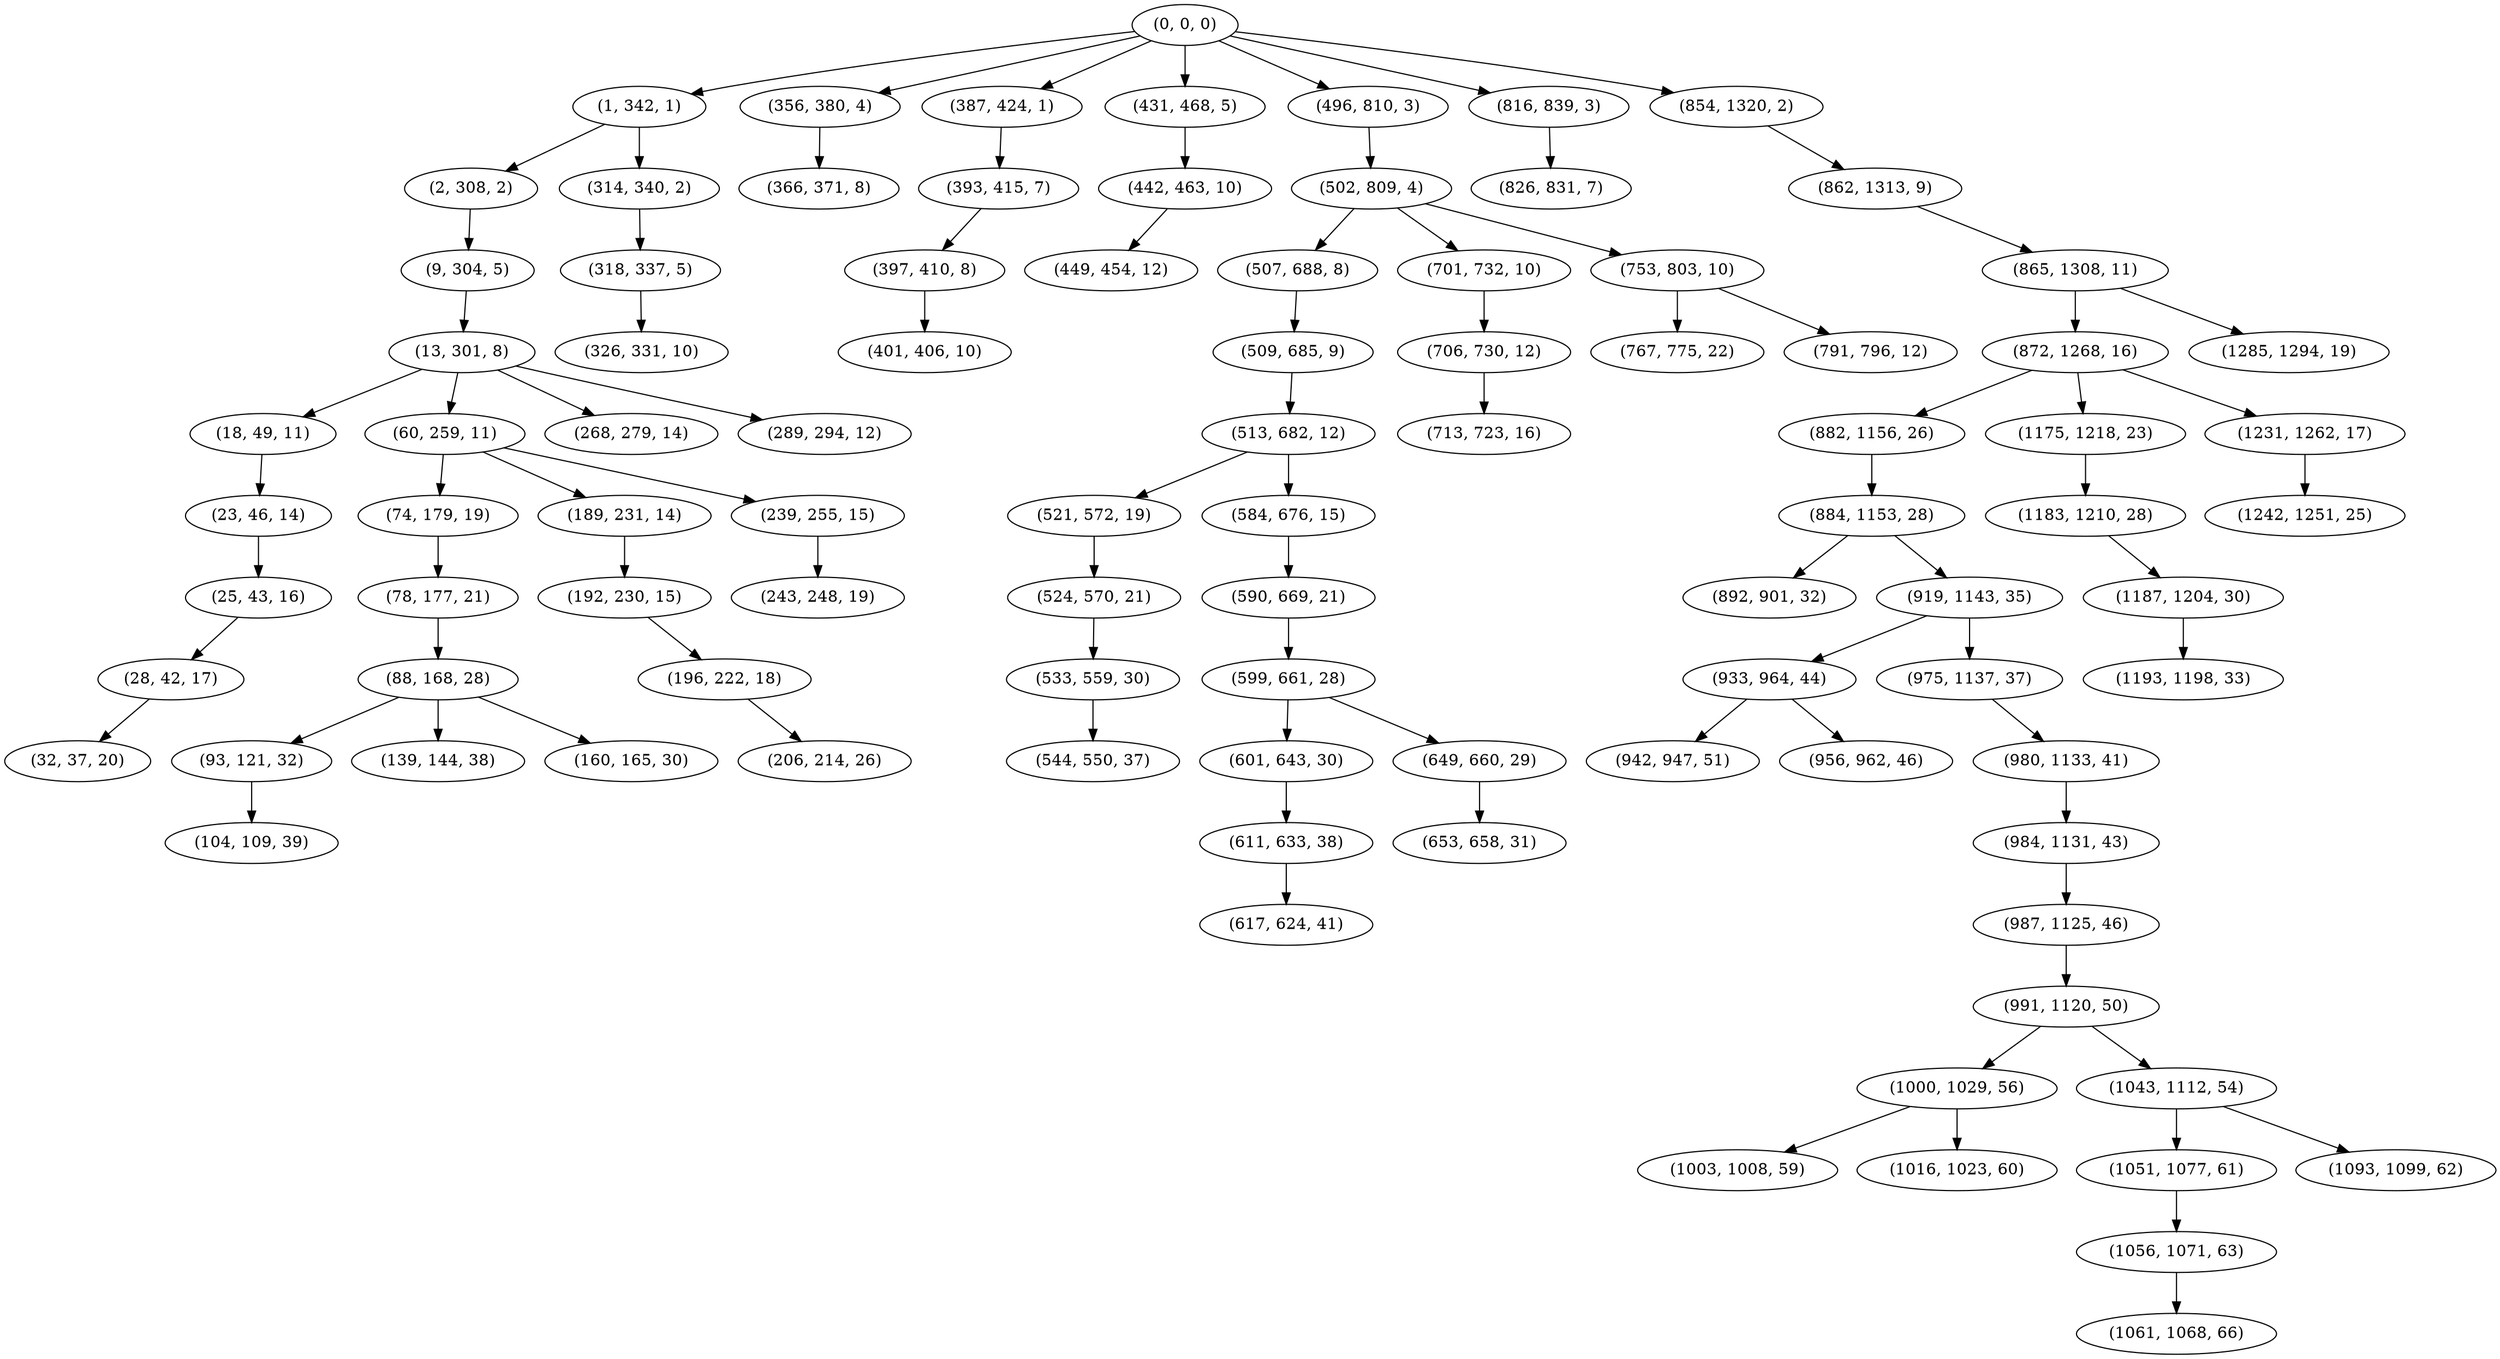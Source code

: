 digraph tree {
    "(0, 0, 0)";
    "(1, 342, 1)";
    "(2, 308, 2)";
    "(9, 304, 5)";
    "(13, 301, 8)";
    "(18, 49, 11)";
    "(23, 46, 14)";
    "(25, 43, 16)";
    "(28, 42, 17)";
    "(32, 37, 20)";
    "(60, 259, 11)";
    "(74, 179, 19)";
    "(78, 177, 21)";
    "(88, 168, 28)";
    "(93, 121, 32)";
    "(104, 109, 39)";
    "(139, 144, 38)";
    "(160, 165, 30)";
    "(189, 231, 14)";
    "(192, 230, 15)";
    "(196, 222, 18)";
    "(206, 214, 26)";
    "(239, 255, 15)";
    "(243, 248, 19)";
    "(268, 279, 14)";
    "(289, 294, 12)";
    "(314, 340, 2)";
    "(318, 337, 5)";
    "(326, 331, 10)";
    "(356, 380, 4)";
    "(366, 371, 8)";
    "(387, 424, 1)";
    "(393, 415, 7)";
    "(397, 410, 8)";
    "(401, 406, 10)";
    "(431, 468, 5)";
    "(442, 463, 10)";
    "(449, 454, 12)";
    "(496, 810, 3)";
    "(502, 809, 4)";
    "(507, 688, 8)";
    "(509, 685, 9)";
    "(513, 682, 12)";
    "(521, 572, 19)";
    "(524, 570, 21)";
    "(533, 559, 30)";
    "(544, 550, 37)";
    "(584, 676, 15)";
    "(590, 669, 21)";
    "(599, 661, 28)";
    "(601, 643, 30)";
    "(611, 633, 38)";
    "(617, 624, 41)";
    "(649, 660, 29)";
    "(653, 658, 31)";
    "(701, 732, 10)";
    "(706, 730, 12)";
    "(713, 723, 16)";
    "(753, 803, 10)";
    "(767, 775, 22)";
    "(791, 796, 12)";
    "(816, 839, 3)";
    "(826, 831, 7)";
    "(854, 1320, 2)";
    "(862, 1313, 9)";
    "(865, 1308, 11)";
    "(872, 1268, 16)";
    "(882, 1156, 26)";
    "(884, 1153, 28)";
    "(892, 901, 32)";
    "(919, 1143, 35)";
    "(933, 964, 44)";
    "(942, 947, 51)";
    "(956, 962, 46)";
    "(975, 1137, 37)";
    "(980, 1133, 41)";
    "(984, 1131, 43)";
    "(987, 1125, 46)";
    "(991, 1120, 50)";
    "(1000, 1029, 56)";
    "(1003, 1008, 59)";
    "(1016, 1023, 60)";
    "(1043, 1112, 54)";
    "(1051, 1077, 61)";
    "(1056, 1071, 63)";
    "(1061, 1068, 66)";
    "(1093, 1099, 62)";
    "(1175, 1218, 23)";
    "(1183, 1210, 28)";
    "(1187, 1204, 30)";
    "(1193, 1198, 33)";
    "(1231, 1262, 17)";
    "(1242, 1251, 25)";
    "(1285, 1294, 19)";
    "(0, 0, 0)" -> "(1, 342, 1)";
    "(0, 0, 0)" -> "(356, 380, 4)";
    "(0, 0, 0)" -> "(387, 424, 1)";
    "(0, 0, 0)" -> "(431, 468, 5)";
    "(0, 0, 0)" -> "(496, 810, 3)";
    "(0, 0, 0)" -> "(816, 839, 3)";
    "(0, 0, 0)" -> "(854, 1320, 2)";
    "(1, 342, 1)" -> "(2, 308, 2)";
    "(1, 342, 1)" -> "(314, 340, 2)";
    "(2, 308, 2)" -> "(9, 304, 5)";
    "(9, 304, 5)" -> "(13, 301, 8)";
    "(13, 301, 8)" -> "(18, 49, 11)";
    "(13, 301, 8)" -> "(60, 259, 11)";
    "(13, 301, 8)" -> "(268, 279, 14)";
    "(13, 301, 8)" -> "(289, 294, 12)";
    "(18, 49, 11)" -> "(23, 46, 14)";
    "(23, 46, 14)" -> "(25, 43, 16)";
    "(25, 43, 16)" -> "(28, 42, 17)";
    "(28, 42, 17)" -> "(32, 37, 20)";
    "(60, 259, 11)" -> "(74, 179, 19)";
    "(60, 259, 11)" -> "(189, 231, 14)";
    "(60, 259, 11)" -> "(239, 255, 15)";
    "(74, 179, 19)" -> "(78, 177, 21)";
    "(78, 177, 21)" -> "(88, 168, 28)";
    "(88, 168, 28)" -> "(93, 121, 32)";
    "(88, 168, 28)" -> "(139, 144, 38)";
    "(88, 168, 28)" -> "(160, 165, 30)";
    "(93, 121, 32)" -> "(104, 109, 39)";
    "(189, 231, 14)" -> "(192, 230, 15)";
    "(192, 230, 15)" -> "(196, 222, 18)";
    "(196, 222, 18)" -> "(206, 214, 26)";
    "(239, 255, 15)" -> "(243, 248, 19)";
    "(314, 340, 2)" -> "(318, 337, 5)";
    "(318, 337, 5)" -> "(326, 331, 10)";
    "(356, 380, 4)" -> "(366, 371, 8)";
    "(387, 424, 1)" -> "(393, 415, 7)";
    "(393, 415, 7)" -> "(397, 410, 8)";
    "(397, 410, 8)" -> "(401, 406, 10)";
    "(431, 468, 5)" -> "(442, 463, 10)";
    "(442, 463, 10)" -> "(449, 454, 12)";
    "(496, 810, 3)" -> "(502, 809, 4)";
    "(502, 809, 4)" -> "(507, 688, 8)";
    "(502, 809, 4)" -> "(701, 732, 10)";
    "(502, 809, 4)" -> "(753, 803, 10)";
    "(507, 688, 8)" -> "(509, 685, 9)";
    "(509, 685, 9)" -> "(513, 682, 12)";
    "(513, 682, 12)" -> "(521, 572, 19)";
    "(513, 682, 12)" -> "(584, 676, 15)";
    "(521, 572, 19)" -> "(524, 570, 21)";
    "(524, 570, 21)" -> "(533, 559, 30)";
    "(533, 559, 30)" -> "(544, 550, 37)";
    "(584, 676, 15)" -> "(590, 669, 21)";
    "(590, 669, 21)" -> "(599, 661, 28)";
    "(599, 661, 28)" -> "(601, 643, 30)";
    "(599, 661, 28)" -> "(649, 660, 29)";
    "(601, 643, 30)" -> "(611, 633, 38)";
    "(611, 633, 38)" -> "(617, 624, 41)";
    "(649, 660, 29)" -> "(653, 658, 31)";
    "(701, 732, 10)" -> "(706, 730, 12)";
    "(706, 730, 12)" -> "(713, 723, 16)";
    "(753, 803, 10)" -> "(767, 775, 22)";
    "(753, 803, 10)" -> "(791, 796, 12)";
    "(816, 839, 3)" -> "(826, 831, 7)";
    "(854, 1320, 2)" -> "(862, 1313, 9)";
    "(862, 1313, 9)" -> "(865, 1308, 11)";
    "(865, 1308, 11)" -> "(872, 1268, 16)";
    "(865, 1308, 11)" -> "(1285, 1294, 19)";
    "(872, 1268, 16)" -> "(882, 1156, 26)";
    "(872, 1268, 16)" -> "(1175, 1218, 23)";
    "(872, 1268, 16)" -> "(1231, 1262, 17)";
    "(882, 1156, 26)" -> "(884, 1153, 28)";
    "(884, 1153, 28)" -> "(892, 901, 32)";
    "(884, 1153, 28)" -> "(919, 1143, 35)";
    "(919, 1143, 35)" -> "(933, 964, 44)";
    "(919, 1143, 35)" -> "(975, 1137, 37)";
    "(933, 964, 44)" -> "(942, 947, 51)";
    "(933, 964, 44)" -> "(956, 962, 46)";
    "(975, 1137, 37)" -> "(980, 1133, 41)";
    "(980, 1133, 41)" -> "(984, 1131, 43)";
    "(984, 1131, 43)" -> "(987, 1125, 46)";
    "(987, 1125, 46)" -> "(991, 1120, 50)";
    "(991, 1120, 50)" -> "(1000, 1029, 56)";
    "(991, 1120, 50)" -> "(1043, 1112, 54)";
    "(1000, 1029, 56)" -> "(1003, 1008, 59)";
    "(1000, 1029, 56)" -> "(1016, 1023, 60)";
    "(1043, 1112, 54)" -> "(1051, 1077, 61)";
    "(1043, 1112, 54)" -> "(1093, 1099, 62)";
    "(1051, 1077, 61)" -> "(1056, 1071, 63)";
    "(1056, 1071, 63)" -> "(1061, 1068, 66)";
    "(1175, 1218, 23)" -> "(1183, 1210, 28)";
    "(1183, 1210, 28)" -> "(1187, 1204, 30)";
    "(1187, 1204, 30)" -> "(1193, 1198, 33)";
    "(1231, 1262, 17)" -> "(1242, 1251, 25)";
}
